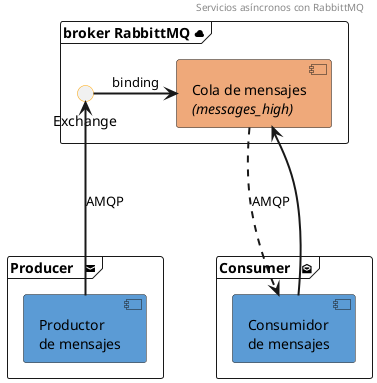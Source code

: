 @startuml
skinparam componentStyle uml2
skinparam sequenceArrowThickness 2

skinparam interface {
  borderColor orange
}

header Servicios asíncronos con RabbittMQ

frame "Producer   <&envelope-closed>" {
  component "Productor\nde mensajes" as producer #5B9BD5
}

frame "Consumer   <&envelope-open>" {
  component "Consumidor\nde mensajes" as consumer #5B9BD5
}
'note right
'consume los
'mensajes
'bajo demanda
'end note

frame "broker RabbittMQ <&cloud>" {
  component cola #efa97a [
    Cola de mensajes
    //(messages_high)//
  ]
  interface Exchange
'  note left
'    high
'  end note

  producer --up-> Exchange: AMQP
  Exchange -right-> cola: binding

  cola ..down.> consumer: AMQP
  consumer --up-> cola
}

@enduml
